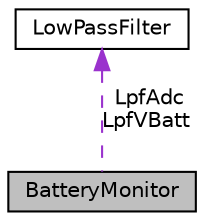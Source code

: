 digraph "BatteryMonitor"
{
 // LATEX_PDF_SIZE
  edge [fontname="Helvetica",fontsize="10",labelfontname="Helvetica",labelfontsize="10"];
  node [fontname="Helvetica",fontsize="10",shape=record];
  Node1 [label="BatteryMonitor",height=0.2,width=0.4,color="black", fillcolor="grey75", style="filled", fontcolor="black",tooltip=" "];
  Node2 -> Node1 [dir="back",color="darkorchid3",fontsize="10",style="dashed",label=" LpfAdc\nLpfVBatt" ,fontname="Helvetica"];
  Node2 [label="LowPassFilter",height=0.2,width=0.4,color="black", fillcolor="white", style="filled",URL="$class_low_pass_filter.html",tooltip=" "];
}
